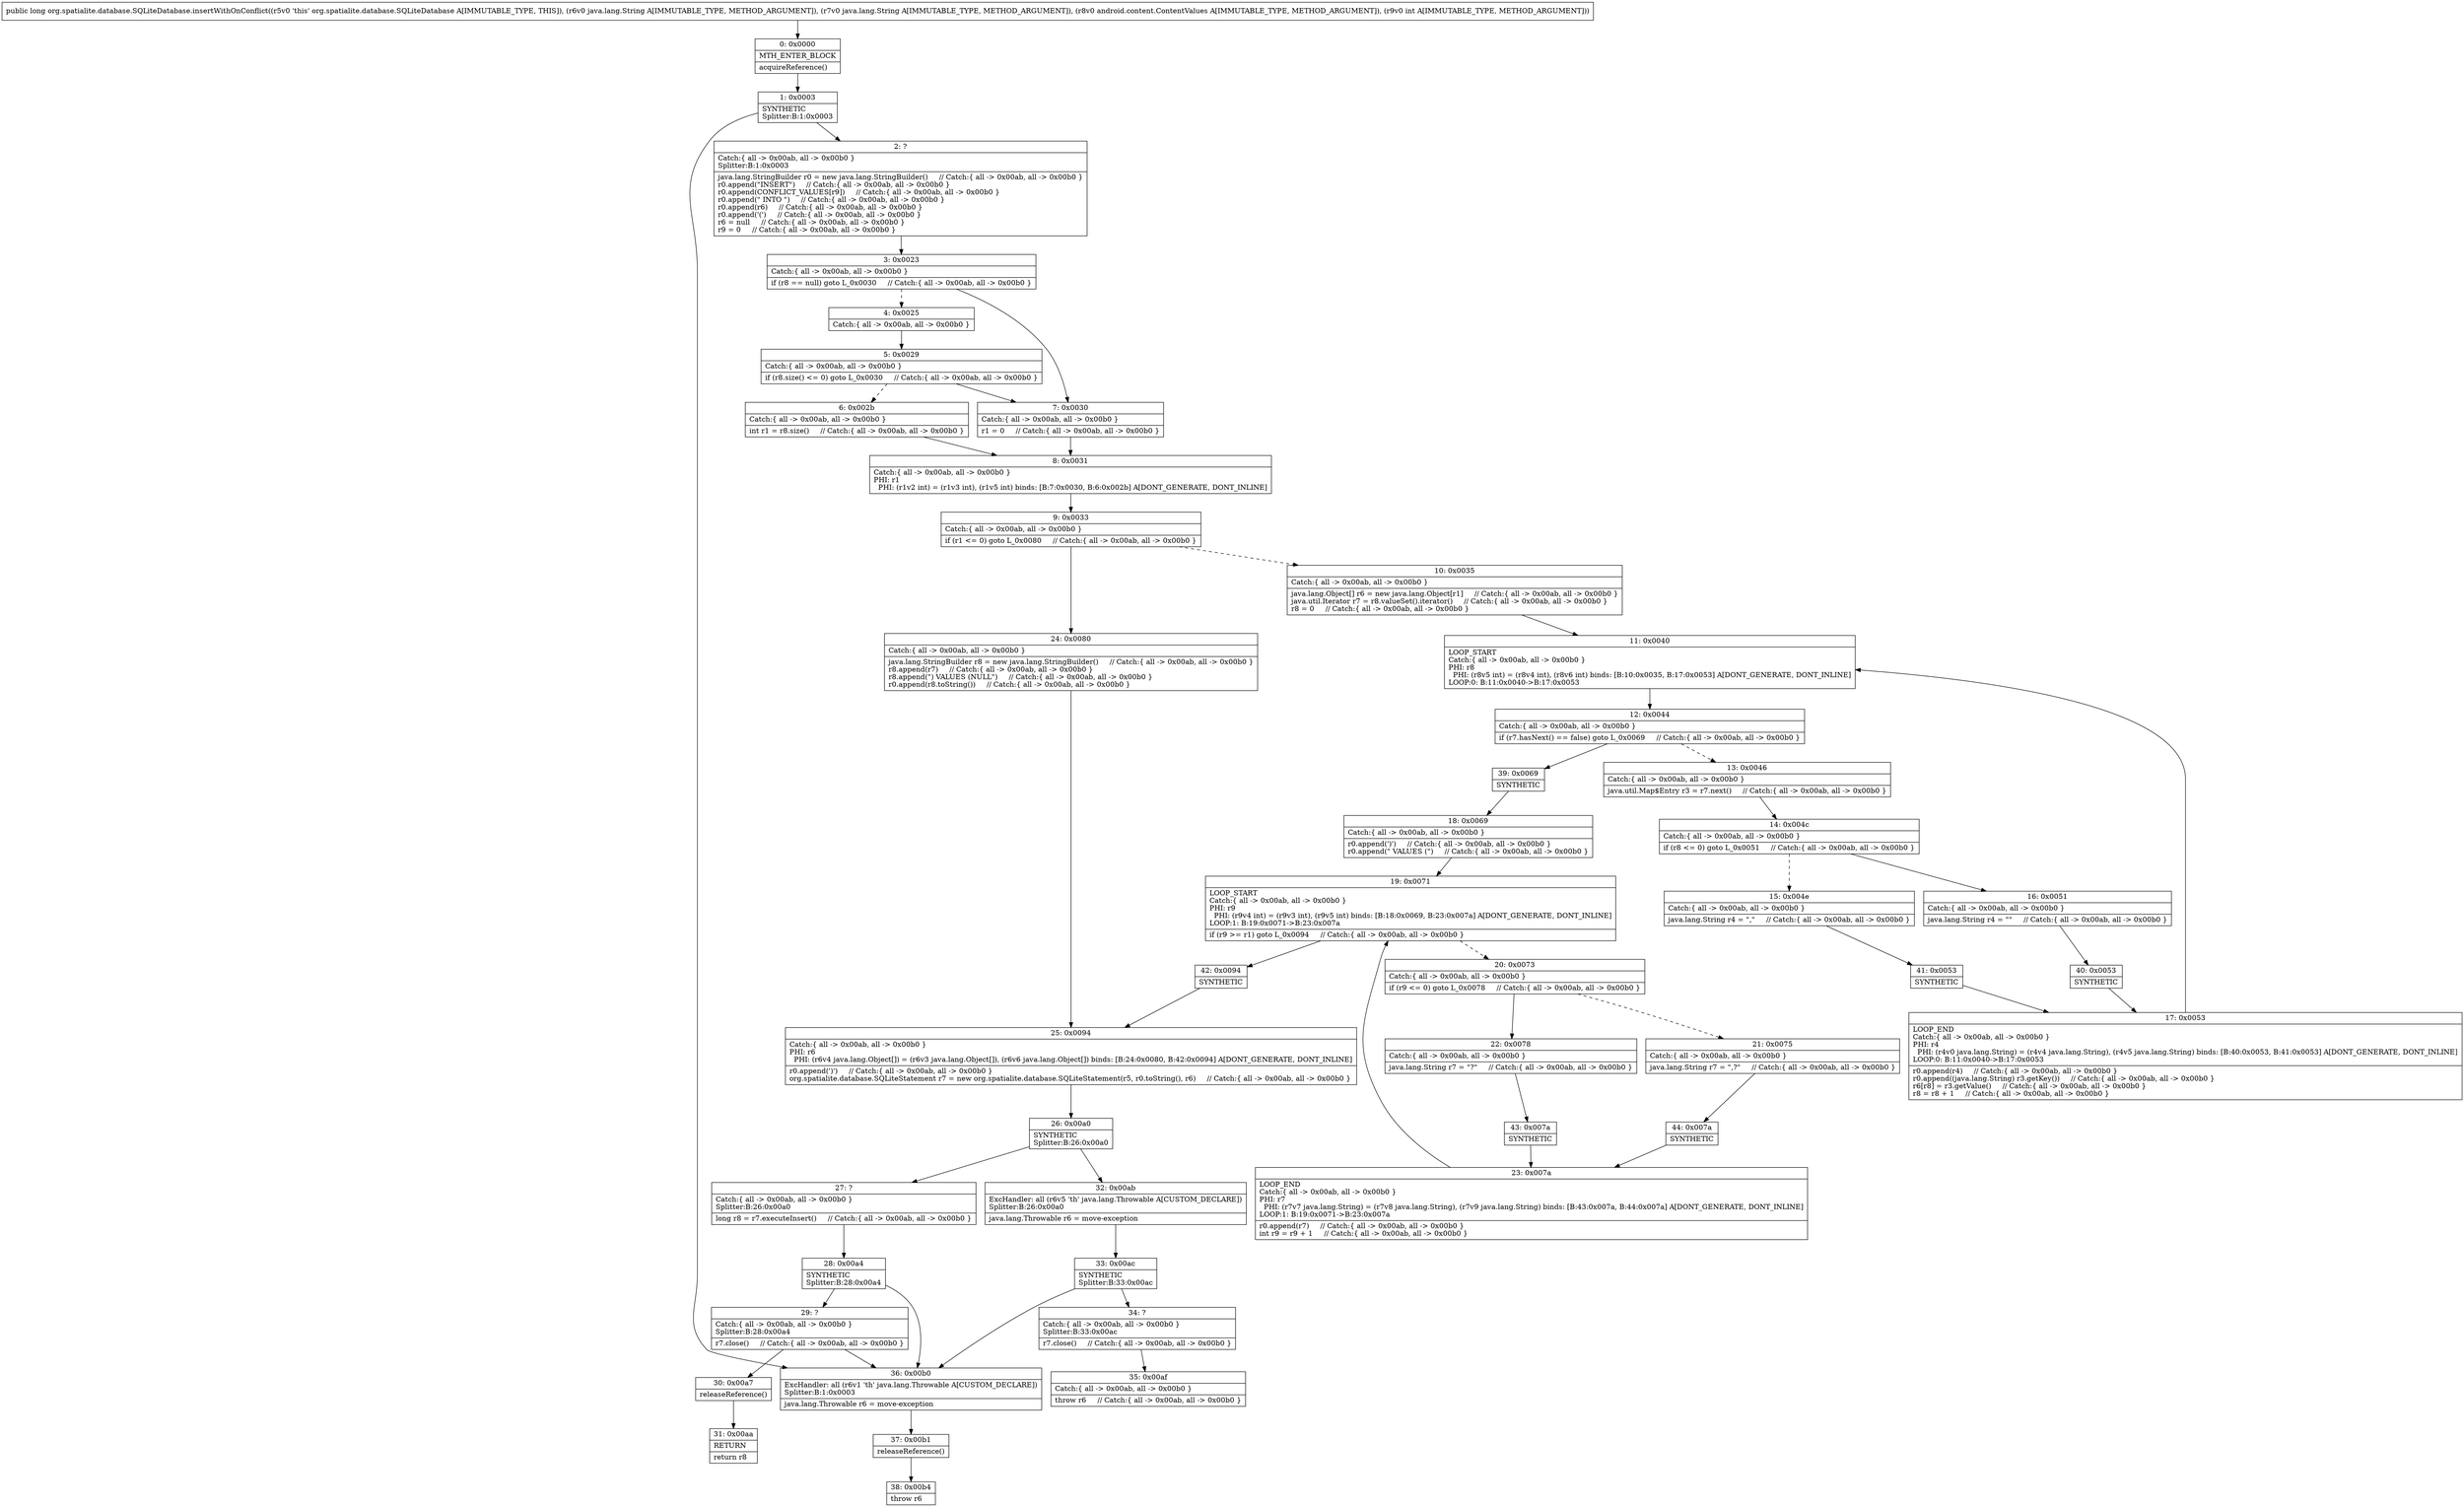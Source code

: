 digraph "CFG fororg.spatialite.database.SQLiteDatabase.insertWithOnConflict(Ljava\/lang\/String;Ljava\/lang\/String;Landroid\/content\/ContentValues;I)J" {
Node_0 [shape=record,label="{0\:\ 0x0000|MTH_ENTER_BLOCK\l|acquireReference()\l}"];
Node_1 [shape=record,label="{1\:\ 0x0003|SYNTHETIC\lSplitter:B:1:0x0003\l}"];
Node_2 [shape=record,label="{2\:\ ?|Catch:\{ all \-\> 0x00ab, all \-\> 0x00b0 \}\lSplitter:B:1:0x0003\l|java.lang.StringBuilder r0 = new java.lang.StringBuilder()     \/\/ Catch:\{ all \-\> 0x00ab, all \-\> 0x00b0 \}\lr0.append(\"INSERT\")     \/\/ Catch:\{ all \-\> 0x00ab, all \-\> 0x00b0 \}\lr0.append(CONFLICT_VALUES[r9])     \/\/ Catch:\{ all \-\> 0x00ab, all \-\> 0x00b0 \}\lr0.append(\" INTO \")     \/\/ Catch:\{ all \-\> 0x00ab, all \-\> 0x00b0 \}\lr0.append(r6)     \/\/ Catch:\{ all \-\> 0x00ab, all \-\> 0x00b0 \}\lr0.append('(')     \/\/ Catch:\{ all \-\> 0x00ab, all \-\> 0x00b0 \}\lr6 = null     \/\/ Catch:\{ all \-\> 0x00ab, all \-\> 0x00b0 \}\lr9 = 0     \/\/ Catch:\{ all \-\> 0x00ab, all \-\> 0x00b0 \}\l}"];
Node_3 [shape=record,label="{3\:\ 0x0023|Catch:\{ all \-\> 0x00ab, all \-\> 0x00b0 \}\l|if (r8 == null) goto L_0x0030     \/\/ Catch:\{ all \-\> 0x00ab, all \-\> 0x00b0 \}\l}"];
Node_4 [shape=record,label="{4\:\ 0x0025|Catch:\{ all \-\> 0x00ab, all \-\> 0x00b0 \}\l}"];
Node_5 [shape=record,label="{5\:\ 0x0029|Catch:\{ all \-\> 0x00ab, all \-\> 0x00b0 \}\l|if (r8.size() \<= 0) goto L_0x0030     \/\/ Catch:\{ all \-\> 0x00ab, all \-\> 0x00b0 \}\l}"];
Node_6 [shape=record,label="{6\:\ 0x002b|Catch:\{ all \-\> 0x00ab, all \-\> 0x00b0 \}\l|int r1 = r8.size()     \/\/ Catch:\{ all \-\> 0x00ab, all \-\> 0x00b0 \}\l}"];
Node_7 [shape=record,label="{7\:\ 0x0030|Catch:\{ all \-\> 0x00ab, all \-\> 0x00b0 \}\l|r1 = 0     \/\/ Catch:\{ all \-\> 0x00ab, all \-\> 0x00b0 \}\l}"];
Node_8 [shape=record,label="{8\:\ 0x0031|Catch:\{ all \-\> 0x00ab, all \-\> 0x00b0 \}\lPHI: r1 \l  PHI: (r1v2 int) = (r1v3 int), (r1v5 int) binds: [B:7:0x0030, B:6:0x002b] A[DONT_GENERATE, DONT_INLINE]\l}"];
Node_9 [shape=record,label="{9\:\ 0x0033|Catch:\{ all \-\> 0x00ab, all \-\> 0x00b0 \}\l|if (r1 \<= 0) goto L_0x0080     \/\/ Catch:\{ all \-\> 0x00ab, all \-\> 0x00b0 \}\l}"];
Node_10 [shape=record,label="{10\:\ 0x0035|Catch:\{ all \-\> 0x00ab, all \-\> 0x00b0 \}\l|java.lang.Object[] r6 = new java.lang.Object[r1]     \/\/ Catch:\{ all \-\> 0x00ab, all \-\> 0x00b0 \}\ljava.util.Iterator r7 = r8.valueSet().iterator()     \/\/ Catch:\{ all \-\> 0x00ab, all \-\> 0x00b0 \}\lr8 = 0     \/\/ Catch:\{ all \-\> 0x00ab, all \-\> 0x00b0 \}\l}"];
Node_11 [shape=record,label="{11\:\ 0x0040|LOOP_START\lCatch:\{ all \-\> 0x00ab, all \-\> 0x00b0 \}\lPHI: r8 \l  PHI: (r8v5 int) = (r8v4 int), (r8v6 int) binds: [B:10:0x0035, B:17:0x0053] A[DONT_GENERATE, DONT_INLINE]\lLOOP:0: B:11:0x0040\-\>B:17:0x0053\l}"];
Node_12 [shape=record,label="{12\:\ 0x0044|Catch:\{ all \-\> 0x00ab, all \-\> 0x00b0 \}\l|if (r7.hasNext() == false) goto L_0x0069     \/\/ Catch:\{ all \-\> 0x00ab, all \-\> 0x00b0 \}\l}"];
Node_13 [shape=record,label="{13\:\ 0x0046|Catch:\{ all \-\> 0x00ab, all \-\> 0x00b0 \}\l|java.util.Map$Entry r3 = r7.next()     \/\/ Catch:\{ all \-\> 0x00ab, all \-\> 0x00b0 \}\l}"];
Node_14 [shape=record,label="{14\:\ 0x004c|Catch:\{ all \-\> 0x00ab, all \-\> 0x00b0 \}\l|if (r8 \<= 0) goto L_0x0051     \/\/ Catch:\{ all \-\> 0x00ab, all \-\> 0x00b0 \}\l}"];
Node_15 [shape=record,label="{15\:\ 0x004e|Catch:\{ all \-\> 0x00ab, all \-\> 0x00b0 \}\l|java.lang.String r4 = \",\"     \/\/ Catch:\{ all \-\> 0x00ab, all \-\> 0x00b0 \}\l}"];
Node_16 [shape=record,label="{16\:\ 0x0051|Catch:\{ all \-\> 0x00ab, all \-\> 0x00b0 \}\l|java.lang.String r4 = \"\"     \/\/ Catch:\{ all \-\> 0x00ab, all \-\> 0x00b0 \}\l}"];
Node_17 [shape=record,label="{17\:\ 0x0053|LOOP_END\lCatch:\{ all \-\> 0x00ab, all \-\> 0x00b0 \}\lPHI: r4 \l  PHI: (r4v0 java.lang.String) = (r4v4 java.lang.String), (r4v5 java.lang.String) binds: [B:40:0x0053, B:41:0x0053] A[DONT_GENERATE, DONT_INLINE]\lLOOP:0: B:11:0x0040\-\>B:17:0x0053\l|r0.append(r4)     \/\/ Catch:\{ all \-\> 0x00ab, all \-\> 0x00b0 \}\lr0.append((java.lang.String) r3.getKey())     \/\/ Catch:\{ all \-\> 0x00ab, all \-\> 0x00b0 \}\lr6[r8] = r3.getValue()     \/\/ Catch:\{ all \-\> 0x00ab, all \-\> 0x00b0 \}\lr8 = r8 + 1     \/\/ Catch:\{ all \-\> 0x00ab, all \-\> 0x00b0 \}\l}"];
Node_18 [shape=record,label="{18\:\ 0x0069|Catch:\{ all \-\> 0x00ab, all \-\> 0x00b0 \}\l|r0.append(')')     \/\/ Catch:\{ all \-\> 0x00ab, all \-\> 0x00b0 \}\lr0.append(\" VALUES (\")     \/\/ Catch:\{ all \-\> 0x00ab, all \-\> 0x00b0 \}\l}"];
Node_19 [shape=record,label="{19\:\ 0x0071|LOOP_START\lCatch:\{ all \-\> 0x00ab, all \-\> 0x00b0 \}\lPHI: r9 \l  PHI: (r9v4 int) = (r9v3 int), (r9v5 int) binds: [B:18:0x0069, B:23:0x007a] A[DONT_GENERATE, DONT_INLINE]\lLOOP:1: B:19:0x0071\-\>B:23:0x007a\l|if (r9 \>= r1) goto L_0x0094     \/\/ Catch:\{ all \-\> 0x00ab, all \-\> 0x00b0 \}\l}"];
Node_20 [shape=record,label="{20\:\ 0x0073|Catch:\{ all \-\> 0x00ab, all \-\> 0x00b0 \}\l|if (r9 \<= 0) goto L_0x0078     \/\/ Catch:\{ all \-\> 0x00ab, all \-\> 0x00b0 \}\l}"];
Node_21 [shape=record,label="{21\:\ 0x0075|Catch:\{ all \-\> 0x00ab, all \-\> 0x00b0 \}\l|java.lang.String r7 = \",?\"     \/\/ Catch:\{ all \-\> 0x00ab, all \-\> 0x00b0 \}\l}"];
Node_22 [shape=record,label="{22\:\ 0x0078|Catch:\{ all \-\> 0x00ab, all \-\> 0x00b0 \}\l|java.lang.String r7 = \"?\"     \/\/ Catch:\{ all \-\> 0x00ab, all \-\> 0x00b0 \}\l}"];
Node_23 [shape=record,label="{23\:\ 0x007a|LOOP_END\lCatch:\{ all \-\> 0x00ab, all \-\> 0x00b0 \}\lPHI: r7 \l  PHI: (r7v7 java.lang.String) = (r7v8 java.lang.String), (r7v9 java.lang.String) binds: [B:43:0x007a, B:44:0x007a] A[DONT_GENERATE, DONT_INLINE]\lLOOP:1: B:19:0x0071\-\>B:23:0x007a\l|r0.append(r7)     \/\/ Catch:\{ all \-\> 0x00ab, all \-\> 0x00b0 \}\lint r9 = r9 + 1     \/\/ Catch:\{ all \-\> 0x00ab, all \-\> 0x00b0 \}\l}"];
Node_24 [shape=record,label="{24\:\ 0x0080|Catch:\{ all \-\> 0x00ab, all \-\> 0x00b0 \}\l|java.lang.StringBuilder r8 = new java.lang.StringBuilder()     \/\/ Catch:\{ all \-\> 0x00ab, all \-\> 0x00b0 \}\lr8.append(r7)     \/\/ Catch:\{ all \-\> 0x00ab, all \-\> 0x00b0 \}\lr8.append(\") VALUES (NULL\")     \/\/ Catch:\{ all \-\> 0x00ab, all \-\> 0x00b0 \}\lr0.append(r8.toString())     \/\/ Catch:\{ all \-\> 0x00ab, all \-\> 0x00b0 \}\l}"];
Node_25 [shape=record,label="{25\:\ 0x0094|Catch:\{ all \-\> 0x00ab, all \-\> 0x00b0 \}\lPHI: r6 \l  PHI: (r6v4 java.lang.Object[]) = (r6v3 java.lang.Object[]), (r6v6 java.lang.Object[]) binds: [B:24:0x0080, B:42:0x0094] A[DONT_GENERATE, DONT_INLINE]\l|r0.append(')')     \/\/ Catch:\{ all \-\> 0x00ab, all \-\> 0x00b0 \}\lorg.spatialite.database.SQLiteStatement r7 = new org.spatialite.database.SQLiteStatement(r5, r0.toString(), r6)     \/\/ Catch:\{ all \-\> 0x00ab, all \-\> 0x00b0 \}\l}"];
Node_26 [shape=record,label="{26\:\ 0x00a0|SYNTHETIC\lSplitter:B:26:0x00a0\l}"];
Node_27 [shape=record,label="{27\:\ ?|Catch:\{ all \-\> 0x00ab, all \-\> 0x00b0 \}\lSplitter:B:26:0x00a0\l|long r8 = r7.executeInsert()     \/\/ Catch:\{ all \-\> 0x00ab, all \-\> 0x00b0 \}\l}"];
Node_28 [shape=record,label="{28\:\ 0x00a4|SYNTHETIC\lSplitter:B:28:0x00a4\l}"];
Node_29 [shape=record,label="{29\:\ ?|Catch:\{ all \-\> 0x00ab, all \-\> 0x00b0 \}\lSplitter:B:28:0x00a4\l|r7.close()     \/\/ Catch:\{ all \-\> 0x00ab, all \-\> 0x00b0 \}\l}"];
Node_30 [shape=record,label="{30\:\ 0x00a7|releaseReference()\l}"];
Node_31 [shape=record,label="{31\:\ 0x00aa|RETURN\l|return r8\l}"];
Node_32 [shape=record,label="{32\:\ 0x00ab|ExcHandler: all (r6v5 'th' java.lang.Throwable A[CUSTOM_DECLARE])\lSplitter:B:26:0x00a0\l|java.lang.Throwable r6 = move\-exception\l}"];
Node_33 [shape=record,label="{33\:\ 0x00ac|SYNTHETIC\lSplitter:B:33:0x00ac\l}"];
Node_34 [shape=record,label="{34\:\ ?|Catch:\{ all \-\> 0x00ab, all \-\> 0x00b0 \}\lSplitter:B:33:0x00ac\l|r7.close()     \/\/ Catch:\{ all \-\> 0x00ab, all \-\> 0x00b0 \}\l}"];
Node_35 [shape=record,label="{35\:\ 0x00af|Catch:\{ all \-\> 0x00ab, all \-\> 0x00b0 \}\l|throw r6     \/\/ Catch:\{ all \-\> 0x00ab, all \-\> 0x00b0 \}\l}"];
Node_36 [shape=record,label="{36\:\ 0x00b0|ExcHandler: all (r6v1 'th' java.lang.Throwable A[CUSTOM_DECLARE])\lSplitter:B:1:0x0003\l|java.lang.Throwable r6 = move\-exception\l}"];
Node_37 [shape=record,label="{37\:\ 0x00b1|releaseReference()\l}"];
Node_38 [shape=record,label="{38\:\ 0x00b4|throw r6\l}"];
Node_39 [shape=record,label="{39\:\ 0x0069|SYNTHETIC\l}"];
Node_40 [shape=record,label="{40\:\ 0x0053|SYNTHETIC\l}"];
Node_41 [shape=record,label="{41\:\ 0x0053|SYNTHETIC\l}"];
Node_42 [shape=record,label="{42\:\ 0x0094|SYNTHETIC\l}"];
Node_43 [shape=record,label="{43\:\ 0x007a|SYNTHETIC\l}"];
Node_44 [shape=record,label="{44\:\ 0x007a|SYNTHETIC\l}"];
MethodNode[shape=record,label="{public long org.spatialite.database.SQLiteDatabase.insertWithOnConflict((r5v0 'this' org.spatialite.database.SQLiteDatabase A[IMMUTABLE_TYPE, THIS]), (r6v0 java.lang.String A[IMMUTABLE_TYPE, METHOD_ARGUMENT]), (r7v0 java.lang.String A[IMMUTABLE_TYPE, METHOD_ARGUMENT]), (r8v0 android.content.ContentValues A[IMMUTABLE_TYPE, METHOD_ARGUMENT]), (r9v0 int A[IMMUTABLE_TYPE, METHOD_ARGUMENT])) }"];
MethodNode -> Node_0;
Node_0 -> Node_1;
Node_1 -> Node_2;
Node_1 -> Node_36;
Node_2 -> Node_3;
Node_3 -> Node_4[style=dashed];
Node_3 -> Node_7;
Node_4 -> Node_5;
Node_5 -> Node_6[style=dashed];
Node_5 -> Node_7;
Node_6 -> Node_8;
Node_7 -> Node_8;
Node_8 -> Node_9;
Node_9 -> Node_10[style=dashed];
Node_9 -> Node_24;
Node_10 -> Node_11;
Node_11 -> Node_12;
Node_12 -> Node_13[style=dashed];
Node_12 -> Node_39;
Node_13 -> Node_14;
Node_14 -> Node_15[style=dashed];
Node_14 -> Node_16;
Node_15 -> Node_41;
Node_16 -> Node_40;
Node_17 -> Node_11;
Node_18 -> Node_19;
Node_19 -> Node_20[style=dashed];
Node_19 -> Node_42;
Node_20 -> Node_21[style=dashed];
Node_20 -> Node_22;
Node_21 -> Node_44;
Node_22 -> Node_43;
Node_23 -> Node_19;
Node_24 -> Node_25;
Node_25 -> Node_26;
Node_26 -> Node_27;
Node_26 -> Node_32;
Node_27 -> Node_28;
Node_28 -> Node_29;
Node_28 -> Node_36;
Node_29 -> Node_30;
Node_29 -> Node_36;
Node_30 -> Node_31;
Node_32 -> Node_33;
Node_33 -> Node_34;
Node_33 -> Node_36;
Node_34 -> Node_35;
Node_36 -> Node_37;
Node_37 -> Node_38;
Node_39 -> Node_18;
Node_40 -> Node_17;
Node_41 -> Node_17;
Node_42 -> Node_25;
Node_43 -> Node_23;
Node_44 -> Node_23;
}

